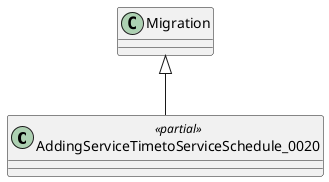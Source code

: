 @startuml
class AddingServiceTimetoServiceSchedule_0020 <<partial>> {
}
Migration <|-- AddingServiceTimetoServiceSchedule_0020
@enduml
